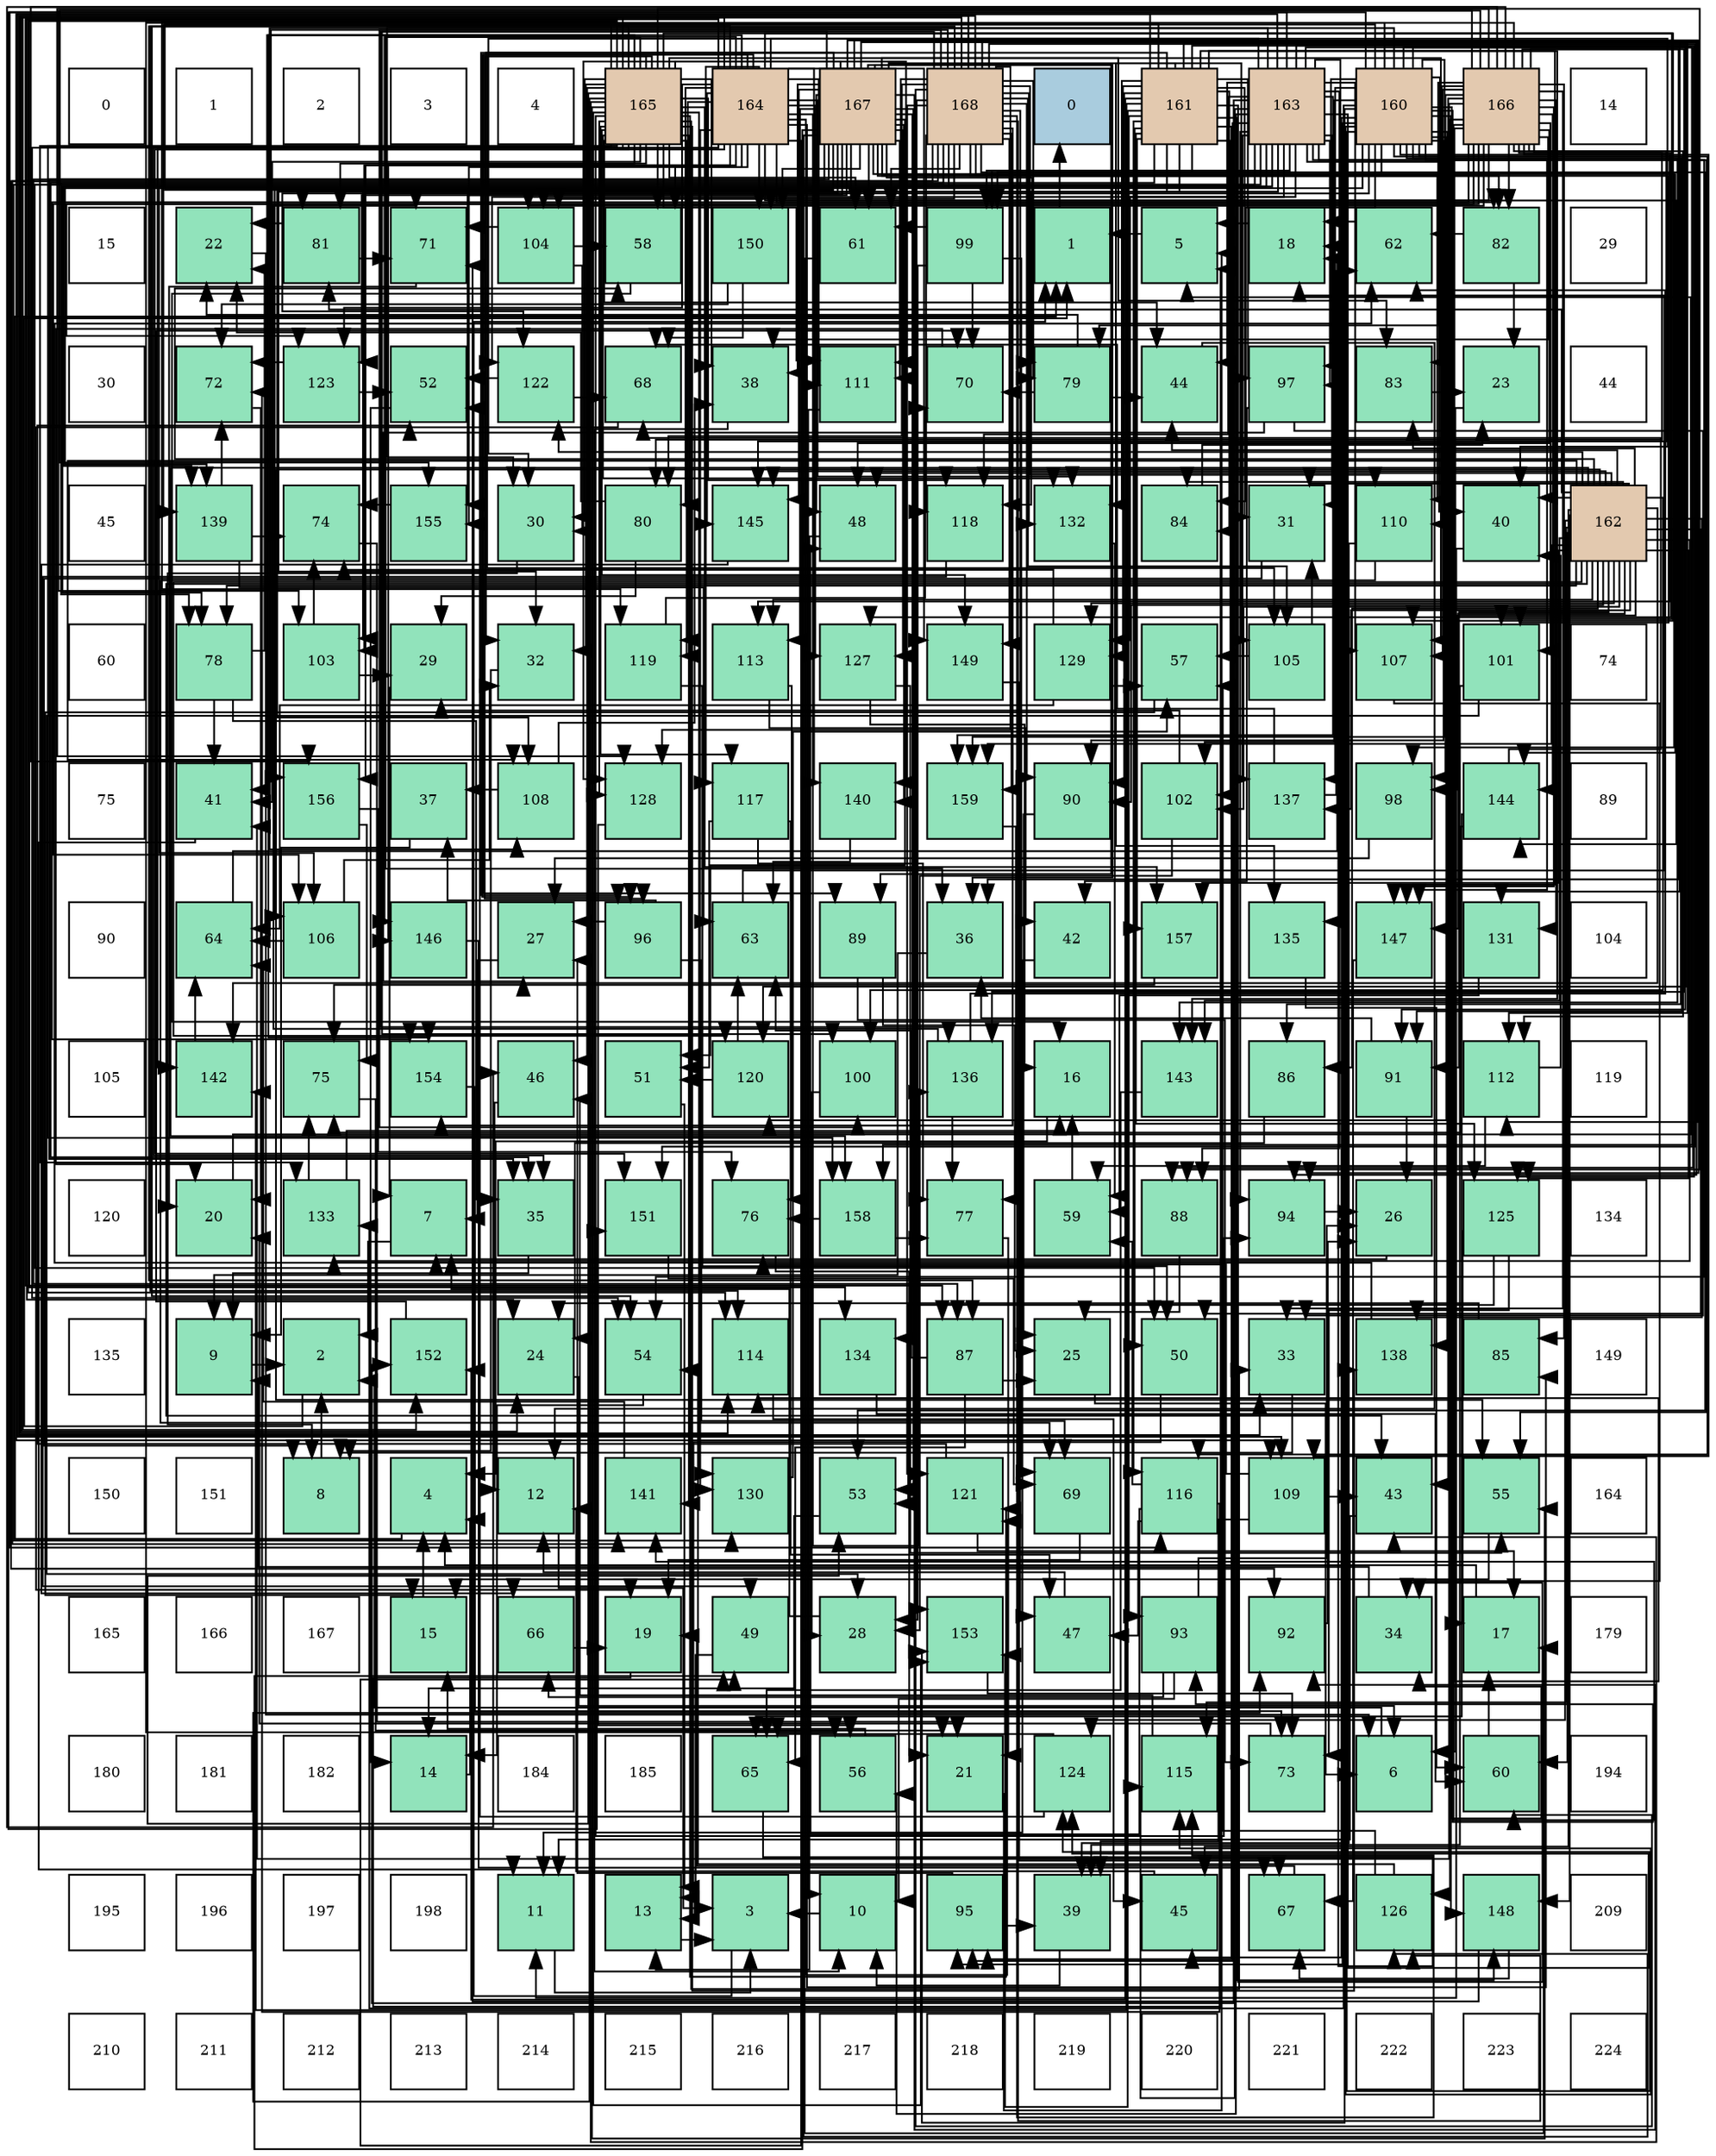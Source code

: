 digraph layout{
 rankdir=TB;
 splines=ortho;
 node [style=filled shape=square fixedsize=true width=0.6];
0[label="0", fontsize=8, fillcolor="#ffffff"];
1[label="1", fontsize=8, fillcolor="#ffffff"];
2[label="2", fontsize=8, fillcolor="#ffffff"];
3[label="3", fontsize=8, fillcolor="#ffffff"];
4[label="4", fontsize=8, fillcolor="#ffffff"];
5[label="165", fontsize=8, fillcolor="#e3c9af"];
6[label="164", fontsize=8, fillcolor="#e3c9af"];
7[label="167", fontsize=8, fillcolor="#e3c9af"];
8[label="168", fontsize=8, fillcolor="#e3c9af"];
9[label="0", fontsize=8, fillcolor="#a9ccde"];
10[label="161", fontsize=8, fillcolor="#e3c9af"];
11[label="163", fontsize=8, fillcolor="#e3c9af"];
12[label="160", fontsize=8, fillcolor="#e3c9af"];
13[label="166", fontsize=8, fillcolor="#e3c9af"];
14[label="14", fontsize=8, fillcolor="#ffffff"];
15[label="15", fontsize=8, fillcolor="#ffffff"];
16[label="22", fontsize=8, fillcolor="#91e3bb"];
17[label="81", fontsize=8, fillcolor="#91e3bb"];
18[label="71", fontsize=8, fillcolor="#91e3bb"];
19[label="104", fontsize=8, fillcolor="#91e3bb"];
20[label="58", fontsize=8, fillcolor="#91e3bb"];
21[label="150", fontsize=8, fillcolor="#91e3bb"];
22[label="61", fontsize=8, fillcolor="#91e3bb"];
23[label="99", fontsize=8, fillcolor="#91e3bb"];
24[label="1", fontsize=8, fillcolor="#91e3bb"];
25[label="5", fontsize=8, fillcolor="#91e3bb"];
26[label="18", fontsize=8, fillcolor="#91e3bb"];
27[label="62", fontsize=8, fillcolor="#91e3bb"];
28[label="82", fontsize=8, fillcolor="#91e3bb"];
29[label="29", fontsize=8, fillcolor="#ffffff"];
30[label="30", fontsize=8, fillcolor="#ffffff"];
31[label="72", fontsize=8, fillcolor="#91e3bb"];
32[label="123", fontsize=8, fillcolor="#91e3bb"];
33[label="52", fontsize=8, fillcolor="#91e3bb"];
34[label="122", fontsize=8, fillcolor="#91e3bb"];
35[label="68", fontsize=8, fillcolor="#91e3bb"];
36[label="38", fontsize=8, fillcolor="#91e3bb"];
37[label="111", fontsize=8, fillcolor="#91e3bb"];
38[label="70", fontsize=8, fillcolor="#91e3bb"];
39[label="79", fontsize=8, fillcolor="#91e3bb"];
40[label="44", fontsize=8, fillcolor="#91e3bb"];
41[label="97", fontsize=8, fillcolor="#91e3bb"];
42[label="83", fontsize=8, fillcolor="#91e3bb"];
43[label="23", fontsize=8, fillcolor="#91e3bb"];
44[label="44", fontsize=8, fillcolor="#ffffff"];
45[label="45", fontsize=8, fillcolor="#ffffff"];
46[label="139", fontsize=8, fillcolor="#91e3bb"];
47[label="74", fontsize=8, fillcolor="#91e3bb"];
48[label="155", fontsize=8, fillcolor="#91e3bb"];
49[label="30", fontsize=8, fillcolor="#91e3bb"];
50[label="80", fontsize=8, fillcolor="#91e3bb"];
51[label="145", fontsize=8, fillcolor="#91e3bb"];
52[label="48", fontsize=8, fillcolor="#91e3bb"];
53[label="118", fontsize=8, fillcolor="#91e3bb"];
54[label="132", fontsize=8, fillcolor="#91e3bb"];
55[label="84", fontsize=8, fillcolor="#91e3bb"];
56[label="31", fontsize=8, fillcolor="#91e3bb"];
57[label="110", fontsize=8, fillcolor="#91e3bb"];
58[label="40", fontsize=8, fillcolor="#91e3bb"];
59[label="162", fontsize=8, fillcolor="#e3c9af"];
60[label="60", fontsize=8, fillcolor="#ffffff"];
61[label="78", fontsize=8, fillcolor="#91e3bb"];
62[label="103", fontsize=8, fillcolor="#91e3bb"];
63[label="29", fontsize=8, fillcolor="#91e3bb"];
64[label="32", fontsize=8, fillcolor="#91e3bb"];
65[label="119", fontsize=8, fillcolor="#91e3bb"];
66[label="113", fontsize=8, fillcolor="#91e3bb"];
67[label="127", fontsize=8, fillcolor="#91e3bb"];
68[label="149", fontsize=8, fillcolor="#91e3bb"];
69[label="129", fontsize=8, fillcolor="#91e3bb"];
70[label="57", fontsize=8, fillcolor="#91e3bb"];
71[label="105", fontsize=8, fillcolor="#91e3bb"];
72[label="107", fontsize=8, fillcolor="#91e3bb"];
73[label="101", fontsize=8, fillcolor="#91e3bb"];
74[label="74", fontsize=8, fillcolor="#ffffff"];
75[label="75", fontsize=8, fillcolor="#ffffff"];
76[label="41", fontsize=8, fillcolor="#91e3bb"];
77[label="156", fontsize=8, fillcolor="#91e3bb"];
78[label="37", fontsize=8, fillcolor="#91e3bb"];
79[label="108", fontsize=8, fillcolor="#91e3bb"];
80[label="128", fontsize=8, fillcolor="#91e3bb"];
81[label="117", fontsize=8, fillcolor="#91e3bb"];
82[label="140", fontsize=8, fillcolor="#91e3bb"];
83[label="159", fontsize=8, fillcolor="#91e3bb"];
84[label="90", fontsize=8, fillcolor="#91e3bb"];
85[label="102", fontsize=8, fillcolor="#91e3bb"];
86[label="137", fontsize=8, fillcolor="#91e3bb"];
87[label="98", fontsize=8, fillcolor="#91e3bb"];
88[label="144", fontsize=8, fillcolor="#91e3bb"];
89[label="89", fontsize=8, fillcolor="#ffffff"];
90[label="90", fontsize=8, fillcolor="#ffffff"];
91[label="64", fontsize=8, fillcolor="#91e3bb"];
92[label="106", fontsize=8, fillcolor="#91e3bb"];
93[label="146", fontsize=8, fillcolor="#91e3bb"];
94[label="27", fontsize=8, fillcolor="#91e3bb"];
95[label="96", fontsize=8, fillcolor="#91e3bb"];
96[label="63", fontsize=8, fillcolor="#91e3bb"];
97[label="89", fontsize=8, fillcolor="#91e3bb"];
98[label="36", fontsize=8, fillcolor="#91e3bb"];
99[label="42", fontsize=8, fillcolor="#91e3bb"];
100[label="157", fontsize=8, fillcolor="#91e3bb"];
101[label="135", fontsize=8, fillcolor="#91e3bb"];
102[label="147", fontsize=8, fillcolor="#91e3bb"];
103[label="131", fontsize=8, fillcolor="#91e3bb"];
104[label="104", fontsize=8, fillcolor="#ffffff"];
105[label="105", fontsize=8, fillcolor="#ffffff"];
106[label="142", fontsize=8, fillcolor="#91e3bb"];
107[label="75", fontsize=8, fillcolor="#91e3bb"];
108[label="154", fontsize=8, fillcolor="#91e3bb"];
109[label="46", fontsize=8, fillcolor="#91e3bb"];
110[label="51", fontsize=8, fillcolor="#91e3bb"];
111[label="120", fontsize=8, fillcolor="#91e3bb"];
112[label="100", fontsize=8, fillcolor="#91e3bb"];
113[label="136", fontsize=8, fillcolor="#91e3bb"];
114[label="16", fontsize=8, fillcolor="#91e3bb"];
115[label="143", fontsize=8, fillcolor="#91e3bb"];
116[label="86", fontsize=8, fillcolor="#91e3bb"];
117[label="91", fontsize=8, fillcolor="#91e3bb"];
118[label="112", fontsize=8, fillcolor="#91e3bb"];
119[label="119", fontsize=8, fillcolor="#ffffff"];
120[label="120", fontsize=8, fillcolor="#ffffff"];
121[label="20", fontsize=8, fillcolor="#91e3bb"];
122[label="133", fontsize=8, fillcolor="#91e3bb"];
123[label="7", fontsize=8, fillcolor="#91e3bb"];
124[label="35", fontsize=8, fillcolor="#91e3bb"];
125[label="151", fontsize=8, fillcolor="#91e3bb"];
126[label="76", fontsize=8, fillcolor="#91e3bb"];
127[label="158", fontsize=8, fillcolor="#91e3bb"];
128[label="77", fontsize=8, fillcolor="#91e3bb"];
129[label="59", fontsize=8, fillcolor="#91e3bb"];
130[label="88", fontsize=8, fillcolor="#91e3bb"];
131[label="94", fontsize=8, fillcolor="#91e3bb"];
132[label="26", fontsize=8, fillcolor="#91e3bb"];
133[label="125", fontsize=8, fillcolor="#91e3bb"];
134[label="134", fontsize=8, fillcolor="#ffffff"];
135[label="135", fontsize=8, fillcolor="#ffffff"];
136[label="9", fontsize=8, fillcolor="#91e3bb"];
137[label="2", fontsize=8, fillcolor="#91e3bb"];
138[label="152", fontsize=8, fillcolor="#91e3bb"];
139[label="24", fontsize=8, fillcolor="#91e3bb"];
140[label="54", fontsize=8, fillcolor="#91e3bb"];
141[label="114", fontsize=8, fillcolor="#91e3bb"];
142[label="134", fontsize=8, fillcolor="#91e3bb"];
143[label="87", fontsize=8, fillcolor="#91e3bb"];
144[label="25", fontsize=8, fillcolor="#91e3bb"];
145[label="50", fontsize=8, fillcolor="#91e3bb"];
146[label="33", fontsize=8, fillcolor="#91e3bb"];
147[label="138", fontsize=8, fillcolor="#91e3bb"];
148[label="85", fontsize=8, fillcolor="#91e3bb"];
149[label="149", fontsize=8, fillcolor="#ffffff"];
150[label="150", fontsize=8, fillcolor="#ffffff"];
151[label="151", fontsize=8, fillcolor="#ffffff"];
152[label="8", fontsize=8, fillcolor="#91e3bb"];
153[label="4", fontsize=8, fillcolor="#91e3bb"];
154[label="12", fontsize=8, fillcolor="#91e3bb"];
155[label="141", fontsize=8, fillcolor="#91e3bb"];
156[label="130", fontsize=8, fillcolor="#91e3bb"];
157[label="53", fontsize=8, fillcolor="#91e3bb"];
158[label="121", fontsize=8, fillcolor="#91e3bb"];
159[label="69", fontsize=8, fillcolor="#91e3bb"];
160[label="116", fontsize=8, fillcolor="#91e3bb"];
161[label="109", fontsize=8, fillcolor="#91e3bb"];
162[label="43", fontsize=8, fillcolor="#91e3bb"];
163[label="55", fontsize=8, fillcolor="#91e3bb"];
164[label="164", fontsize=8, fillcolor="#ffffff"];
165[label="165", fontsize=8, fillcolor="#ffffff"];
166[label="166", fontsize=8, fillcolor="#ffffff"];
167[label="167", fontsize=8, fillcolor="#ffffff"];
168[label="15", fontsize=8, fillcolor="#91e3bb"];
169[label="66", fontsize=8, fillcolor="#91e3bb"];
170[label="19", fontsize=8, fillcolor="#91e3bb"];
171[label="49", fontsize=8, fillcolor="#91e3bb"];
172[label="28", fontsize=8, fillcolor="#91e3bb"];
173[label="153", fontsize=8, fillcolor="#91e3bb"];
174[label="47", fontsize=8, fillcolor="#91e3bb"];
175[label="93", fontsize=8, fillcolor="#91e3bb"];
176[label="92", fontsize=8, fillcolor="#91e3bb"];
177[label="34", fontsize=8, fillcolor="#91e3bb"];
178[label="17", fontsize=8, fillcolor="#91e3bb"];
179[label="179", fontsize=8, fillcolor="#ffffff"];
180[label="180", fontsize=8, fillcolor="#ffffff"];
181[label="181", fontsize=8, fillcolor="#ffffff"];
182[label="182", fontsize=8, fillcolor="#ffffff"];
183[label="14", fontsize=8, fillcolor="#91e3bb"];
184[label="184", fontsize=8, fillcolor="#ffffff"];
185[label="185", fontsize=8, fillcolor="#ffffff"];
186[label="65", fontsize=8, fillcolor="#91e3bb"];
187[label="56", fontsize=8, fillcolor="#91e3bb"];
188[label="21", fontsize=8, fillcolor="#91e3bb"];
189[label="124", fontsize=8, fillcolor="#91e3bb"];
190[label="115", fontsize=8, fillcolor="#91e3bb"];
191[label="73", fontsize=8, fillcolor="#91e3bb"];
192[label="6", fontsize=8, fillcolor="#91e3bb"];
193[label="60", fontsize=8, fillcolor="#91e3bb"];
194[label="194", fontsize=8, fillcolor="#ffffff"];
195[label="195", fontsize=8, fillcolor="#ffffff"];
196[label="196", fontsize=8, fillcolor="#ffffff"];
197[label="197", fontsize=8, fillcolor="#ffffff"];
198[label="198", fontsize=8, fillcolor="#ffffff"];
199[label="11", fontsize=8, fillcolor="#91e3bb"];
200[label="13", fontsize=8, fillcolor="#91e3bb"];
201[label="3", fontsize=8, fillcolor="#91e3bb"];
202[label="10", fontsize=8, fillcolor="#91e3bb"];
203[label="95", fontsize=8, fillcolor="#91e3bb"];
204[label="39", fontsize=8, fillcolor="#91e3bb"];
205[label="45", fontsize=8, fillcolor="#91e3bb"];
206[label="67", fontsize=8, fillcolor="#91e3bb"];
207[label="126", fontsize=8, fillcolor="#91e3bb"];
208[label="148", fontsize=8, fillcolor="#91e3bb"];
209[label="209", fontsize=8, fillcolor="#ffffff"];
210[label="210", fontsize=8, fillcolor="#ffffff"];
211[label="211", fontsize=8, fillcolor="#ffffff"];
212[label="212", fontsize=8, fillcolor="#ffffff"];
213[label="213", fontsize=8, fillcolor="#ffffff"];
214[label="214", fontsize=8, fillcolor="#ffffff"];
215[label="215", fontsize=8, fillcolor="#ffffff"];
216[label="216", fontsize=8, fillcolor="#ffffff"];
217[label="217", fontsize=8, fillcolor="#ffffff"];
218[label="218", fontsize=8, fillcolor="#ffffff"];
219[label="219", fontsize=8, fillcolor="#ffffff"];
220[label="220", fontsize=8, fillcolor="#ffffff"];
221[label="221", fontsize=8, fillcolor="#ffffff"];
222[label="222", fontsize=8, fillcolor="#ffffff"];
223[label="223", fontsize=8, fillcolor="#ffffff"];
224[label="224", fontsize=8, fillcolor="#ffffff"];
edge [constraint=false, style=vis];24 -> 9;
137 -> 24;
201 -> 24;
153 -> 24;
25 -> 24;
192 -> 137;
123 -> 137;
152 -> 137;
136 -> 137;
202 -> 201;
199 -> 201;
154 -> 201;
200 -> 201;
183 -> 153;
168 -> 153;
114 -> 153;
178 -> 153;
26 -> 25;
170 -> 25;
121 -> 25;
188 -> 25;
16 -> 192;
43 -> 192;
139 -> 192;
144 -> 192;
132 -> 123;
94 -> 123;
172 -> 123;
63 -> 123;
49 -> 152;
56 -> 152;
64 -> 152;
146 -> 152;
177 -> 136;
124 -> 136;
98 -> 136;
78 -> 136;
36 -> 202;
204 -> 202;
58 -> 199;
76 -> 199;
99 -> 199;
162 -> 199;
40 -> 154;
205 -> 154;
109 -> 154;
174 -> 154;
52 -> 200;
171 -> 200;
145 -> 200;
110 -> 200;
33 -> 183;
157 -> 183;
140 -> 183;
163 -> 168;
187 -> 168;
70 -> 168;
20 -> 114;
129 -> 114;
193 -> 178;
22 -> 178;
27 -> 26;
96 -> 26;
91 -> 26;
186 -> 26;
169 -> 170;
206 -> 170;
35 -> 170;
159 -> 170;
38 -> 121;
18 -> 121;
31 -> 121;
191 -> 121;
47 -> 188;
107 -> 188;
126 -> 188;
128 -> 188;
61 -> 16;
61 -> 124;
61 -> 76;
39 -> 16;
39 -> 40;
39 -> 38;
50 -> 16;
50 -> 63;
17 -> 16;
17 -> 18;
28 -> 43;
28 -> 27;
42 -> 43;
55 -> 43;
148 -> 139;
116 -> 139;
143 -> 144;
143 -> 96;
143 -> 186;
130 -> 144;
97 -> 144;
97 -> 191;
84 -> 144;
117 -> 132;
117 -> 98;
176 -> 132;
175 -> 202;
175 -> 132;
175 -> 169;
131 -> 132;
203 -> 94;
203 -> 204;
95 -> 94;
95 -> 78;
95 -> 159;
41 -> 94;
41 -> 146;
41 -> 99;
87 -> 94;
23 -> 172;
23 -> 22;
23 -> 159;
23 -> 38;
112 -> 172;
73 -> 172;
73 -> 204;
85 -> 172;
85 -> 63;
62 -> 63;
62 -> 47;
19 -> 49;
19 -> 20;
19 -> 18;
71 -> 56;
71 -> 70;
92 -> 64;
92 -> 91;
72 -> 177;
79 -> 78;
79 -> 36;
161 -> 204;
161 -> 162;
161 -> 126;
57 -> 204;
57 -> 159;
37 -> 202;
118 -> 58;
118 -> 129;
66 -> 99;
66 -> 126;
141 -> 205;
190 -> 109;
160 -> 174;
160 -> 52;
160 -> 129;
160 -> 31;
81 -> 174;
81 -> 110;
81 -> 128;
53 -> 171;
65 -> 145;
65 -> 38;
111 -> 110;
111 -> 96;
158 -> 178;
158 -> 33;
34 -> 33;
34 -> 35;
32 -> 33;
32 -> 31;
189 -> 33;
189 -> 186;
133 -> 178;
133 -> 157;
133 -> 191;
207 -> 140;
207 -> 70;
67 -> 114;
67 -> 163;
80 -> 187;
69 -> 70;
69 -> 91;
69 -> 47;
156 -> 70;
103 -> 129;
54 -> 129;
122 -> 114;
122 -> 107;
142 -> 193;
101 -> 193;
113 -> 27;
113 -> 18;
113 -> 128;
86 -> 27;
86 -> 35;
147 -> 27;
46 -> 96;
46 -> 31;
46 -> 47;
82 -> 96;
155 -> 91;
106 -> 91;
115 -> 186;
88 -> 186;
88 -> 35;
88 -> 107;
51 -> 169;
93 -> 206;
102 -> 206;
208 -> 206;
208 -> 18;
68 -> 206;
21 -> 35;
21 -> 31;
125 -> 159;
138 -> 38;
173 -> 191;
108 -> 191;
48 -> 47;
77 -> 107;
77 -> 126;
100 -> 107;
127 -> 126;
127 -> 128;
83 -> 128;
12 -> 49;
12 -> 177;
12 -> 205;
12 -> 187;
12 -> 17;
12 -> 42;
12 -> 55;
12 -> 116;
12 -> 130;
12 -> 84;
12 -> 117;
12 -> 175;
12 -> 203;
12 -> 41;
12 -> 23;
12 -> 85;
12 -> 161;
12 -> 190;
12 -> 160;
12 -> 111;
12 -> 34;
12 -> 189;
12 -> 122;
12 -> 86;
12 -> 147;
12 -> 46;
12 -> 115;
12 -> 102;
12 -> 208;
12 -> 125;
12 -> 173;
12 -> 127;
12 -> 83;
10 -> 56;
10 -> 64;
10 -> 177;
10 -> 145;
10 -> 61;
10 -> 55;
10 -> 84;
10 -> 175;
10 -> 203;
10 -> 41;
10 -> 23;
10 -> 85;
10 -> 79;
10 -> 161;
10 -> 160;
10 -> 53;
10 -> 111;
10 -> 133;
10 -> 69;
10 -> 54;
10 -> 101;
10 -> 46;
10 -> 106;
10 -> 115;
10 -> 102;
10 -> 208;
10 -> 125;
10 -> 138;
10 -> 173;
10 -> 100;
59 -> 56;
59 -> 58;
59 -> 162;
59 -> 40;
59 -> 205;
59 -> 52;
59 -> 145;
59 -> 163;
59 -> 20;
59 -> 193;
59 -> 61;
59 -> 17;
59 -> 42;
59 -> 55;
59 -> 116;
59 -> 84;
59 -> 117;
59 -> 87;
59 -> 112;
59 -> 85;
59 -> 79;
59 -> 66;
59 -> 190;
59 -> 111;
59 -> 34;
59 -> 189;
59 -> 133;
59 -> 69;
59 -> 122;
59 -> 86;
59 -> 147;
59 -> 106;
59 -> 115;
59 -> 51;
59 -> 102;
59 -> 208;
59 -> 100;
59 -> 127;
59 -> 83;
11 -> 49;
11 -> 56;
11 -> 64;
11 -> 58;
11 -> 40;
11 -> 145;
11 -> 140;
11 -> 163;
11 -> 187;
11 -> 61;
11 -> 130;
11 -> 117;
11 -> 131;
11 -> 203;
11 -> 41;
11 -> 23;
11 -> 72;
11 -> 79;
11 -> 161;
11 -> 190;
11 -> 160;
11 -> 53;
11 -> 34;
11 -> 189;
11 -> 133;
11 -> 69;
11 -> 156;
11 -> 101;
11 -> 86;
11 -> 46;
11 -> 138;
11 -> 83;
6 -> 58;
6 -> 76;
6 -> 171;
6 -> 140;
6 -> 20;
6 -> 50;
6 -> 28;
6 -> 148;
6 -> 143;
6 -> 97;
6 -> 95;
6 -> 73;
6 -> 62;
6 -> 37;
6 -> 141;
6 -> 81;
6 -> 65;
6 -> 158;
6 -> 32;
6 -> 67;
6 -> 156;
6 -> 54;
6 -> 113;
6 -> 82;
6 -> 106;
6 -> 88;
6 -> 51;
6 -> 93;
6 -> 68;
6 -> 21;
6 -> 138;
6 -> 48;
6 -> 77;
5 -> 139;
5 -> 49;
5 -> 64;
5 -> 146;
5 -> 124;
5 -> 98;
5 -> 36;
5 -> 76;
5 -> 162;
5 -> 40;
5 -> 109;
5 -> 157;
5 -> 140;
5 -> 163;
5 -> 20;
5 -> 22;
5 -> 17;
5 -> 42;
5 -> 130;
5 -> 176;
5 -> 131;
5 -> 95;
5 -> 71;
5 -> 72;
5 -> 37;
5 -> 141;
5 -> 81;
5 -> 53;
5 -> 65;
5 -> 158;
5 -> 80;
5 -> 156;
5 -> 54;
5 -> 122;
5 -> 142;
5 -> 147;
5 -> 82;
5 -> 155;
5 -> 93;
5 -> 68;
5 -> 125;
5 -> 173;
5 -> 108;
5 -> 100;
5 -> 127;
13 -> 146;
13 -> 98;
13 -> 36;
13 -> 76;
13 -> 162;
13 -> 109;
13 -> 52;
13 -> 39;
13 -> 50;
13 -> 28;
13 -> 148;
13 -> 87;
13 -> 73;
13 -> 62;
13 -> 19;
13 -> 92;
13 -> 72;
13 -> 57;
13 -> 118;
13 -> 66;
13 -> 141;
13 -> 65;
13 -> 32;
13 -> 207;
13 -> 67;
13 -> 80;
13 -> 103;
13 -> 113;
13 -> 155;
13 -> 88;
13 -> 51;
13 -> 102;
13 -> 21;
13 -> 108;
13 -> 48;
13 -> 77;
7 -> 124;
7 -> 98;
7 -> 36;
7 -> 52;
7 -> 171;
7 -> 110;
7 -> 157;
7 -> 22;
7 -> 39;
7 -> 143;
7 -> 97;
7 -> 176;
7 -> 131;
7 -> 95;
7 -> 87;
7 -> 112;
7 -> 73;
7 -> 62;
7 -> 19;
7 -> 71;
7 -> 92;
7 -> 72;
7 -> 57;
7 -> 37;
7 -> 118;
7 -> 66;
7 -> 32;
7 -> 207;
7 -> 67;
7 -> 80;
7 -> 103;
7 -> 142;
7 -> 82;
7 -> 51;
7 -> 21;
7 -> 48;
8 -> 139;
8 -> 146;
8 -> 124;
8 -> 174;
8 -> 157;
8 -> 193;
8 -> 22;
8 -> 39;
8 -> 50;
8 -> 28;
8 -> 143;
8 -> 84;
8 -> 176;
8 -> 131;
8 -> 112;
8 -> 19;
8 -> 71;
8 -> 92;
8 -> 57;
8 -> 37;
8 -> 118;
8 -> 141;
8 -> 190;
8 -> 53;
8 -> 158;
8 -> 207;
8 -> 80;
8 -> 54;
8 -> 113;
8 -> 155;
8 -> 88;
8 -> 68;
8 -> 173;
8 -> 108;
8 -> 77;
8 -> 83;
edge [constraint=true, style=invis];
0 -> 15 -> 30 -> 45 -> 60 -> 75 -> 90 -> 105 -> 120 -> 135 -> 150 -> 165 -> 180 -> 195 -> 210;
1 -> 16 -> 31 -> 46 -> 61 -> 76 -> 91 -> 106 -> 121 -> 136 -> 151 -> 166 -> 181 -> 196 -> 211;
2 -> 17 -> 32 -> 47 -> 62 -> 77 -> 92 -> 107 -> 122 -> 137 -> 152 -> 167 -> 182 -> 197 -> 212;
3 -> 18 -> 33 -> 48 -> 63 -> 78 -> 93 -> 108 -> 123 -> 138 -> 153 -> 168 -> 183 -> 198 -> 213;
4 -> 19 -> 34 -> 49 -> 64 -> 79 -> 94 -> 109 -> 124 -> 139 -> 154 -> 169 -> 184 -> 199 -> 214;
5 -> 20 -> 35 -> 50 -> 65 -> 80 -> 95 -> 110 -> 125 -> 140 -> 155 -> 170 -> 185 -> 200 -> 215;
6 -> 21 -> 36 -> 51 -> 66 -> 81 -> 96 -> 111 -> 126 -> 141 -> 156 -> 171 -> 186 -> 201 -> 216;
7 -> 22 -> 37 -> 52 -> 67 -> 82 -> 97 -> 112 -> 127 -> 142 -> 157 -> 172 -> 187 -> 202 -> 217;
8 -> 23 -> 38 -> 53 -> 68 -> 83 -> 98 -> 113 -> 128 -> 143 -> 158 -> 173 -> 188 -> 203 -> 218;
9 -> 24 -> 39 -> 54 -> 69 -> 84 -> 99 -> 114 -> 129 -> 144 -> 159 -> 174 -> 189 -> 204 -> 219;
10 -> 25 -> 40 -> 55 -> 70 -> 85 -> 100 -> 115 -> 130 -> 145 -> 160 -> 175 -> 190 -> 205 -> 220;
11 -> 26 -> 41 -> 56 -> 71 -> 86 -> 101 -> 116 -> 131 -> 146 -> 161 -> 176 -> 191 -> 206 -> 221;
12 -> 27 -> 42 -> 57 -> 72 -> 87 -> 102 -> 117 -> 132 -> 147 -> 162 -> 177 -> 192 -> 207 -> 222;
13 -> 28 -> 43 -> 58 -> 73 -> 88 -> 103 -> 118 -> 133 -> 148 -> 163 -> 178 -> 193 -> 208 -> 223;
14 -> 29 -> 44 -> 59 -> 74 -> 89 -> 104 -> 119 -> 134 -> 149 -> 164 -> 179 -> 194 -> 209 -> 224;
rank = same {0 -> 1 -> 2 -> 3 -> 4 -> 5 -> 6 -> 7 -> 8 -> 9 -> 10 -> 11 -> 12 -> 13 -> 14};
rank = same {15 -> 16 -> 17 -> 18 -> 19 -> 20 -> 21 -> 22 -> 23 -> 24 -> 25 -> 26 -> 27 -> 28 -> 29};
rank = same {30 -> 31 -> 32 -> 33 -> 34 -> 35 -> 36 -> 37 -> 38 -> 39 -> 40 -> 41 -> 42 -> 43 -> 44};
rank = same {45 -> 46 -> 47 -> 48 -> 49 -> 50 -> 51 -> 52 -> 53 -> 54 -> 55 -> 56 -> 57 -> 58 -> 59};
rank = same {60 -> 61 -> 62 -> 63 -> 64 -> 65 -> 66 -> 67 -> 68 -> 69 -> 70 -> 71 -> 72 -> 73 -> 74};
rank = same {75 -> 76 -> 77 -> 78 -> 79 -> 80 -> 81 -> 82 -> 83 -> 84 -> 85 -> 86 -> 87 -> 88 -> 89};
rank = same {90 -> 91 -> 92 -> 93 -> 94 -> 95 -> 96 -> 97 -> 98 -> 99 -> 100 -> 101 -> 102 -> 103 -> 104};
rank = same {105 -> 106 -> 107 -> 108 -> 109 -> 110 -> 111 -> 112 -> 113 -> 114 -> 115 -> 116 -> 117 -> 118 -> 119};
rank = same {120 -> 121 -> 122 -> 123 -> 124 -> 125 -> 126 -> 127 -> 128 -> 129 -> 130 -> 131 -> 132 -> 133 -> 134};
rank = same {135 -> 136 -> 137 -> 138 -> 139 -> 140 -> 141 -> 142 -> 143 -> 144 -> 145 -> 146 -> 147 -> 148 -> 149};
rank = same {150 -> 151 -> 152 -> 153 -> 154 -> 155 -> 156 -> 157 -> 158 -> 159 -> 160 -> 161 -> 162 -> 163 -> 164};
rank = same {165 -> 166 -> 167 -> 168 -> 169 -> 170 -> 171 -> 172 -> 173 -> 174 -> 175 -> 176 -> 177 -> 178 -> 179};
rank = same {180 -> 181 -> 182 -> 183 -> 184 -> 185 -> 186 -> 187 -> 188 -> 189 -> 190 -> 191 -> 192 -> 193 -> 194};
rank = same {195 -> 196 -> 197 -> 198 -> 199 -> 200 -> 201 -> 202 -> 203 -> 204 -> 205 -> 206 -> 207 -> 208 -> 209};
rank = same {210 -> 211 -> 212 -> 213 -> 214 -> 215 -> 216 -> 217 -> 218 -> 219 -> 220 -> 221 -> 222 -> 223 -> 224};
}